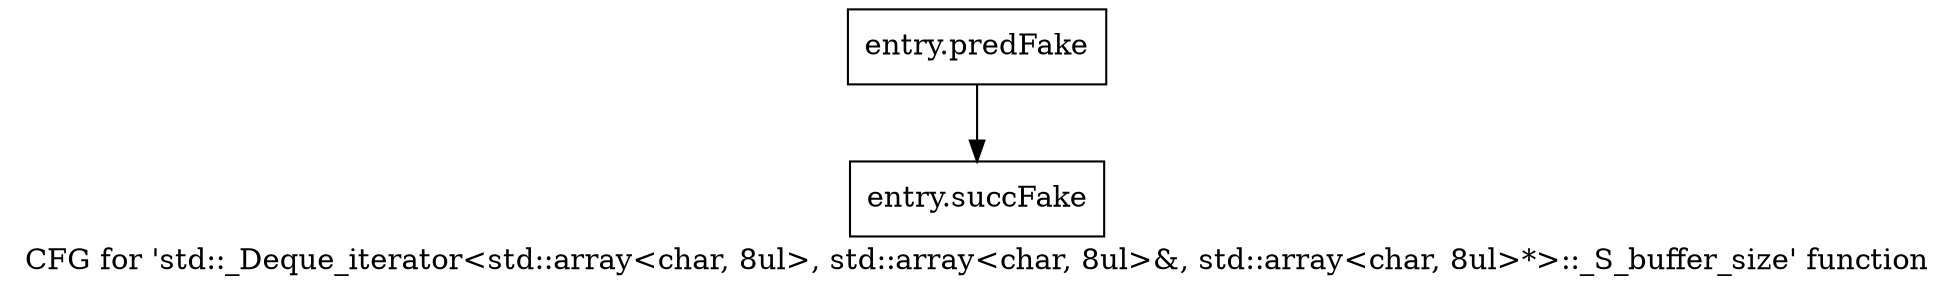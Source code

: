digraph "CFG for 'std::_Deque_iterator\<std::array\<char, 8ul\>, std::array\<char, 8ul\>&, std::array\<char, 8ul\>*\>::_S_buffer_size' function" {
	label="CFG for 'std::_Deque_iterator\<std::array\<char, 8ul\>, std::array\<char, 8ul\>&, std::array\<char, 8ul\>*\>::_S_buffer_size' function";

	Node0x574eb20 [shape=record,filename="/tools/Xilinx/Vitis_HLS/2023.1/tps/lnx64/gcc-8.3.0/lib/gcc/x86_64-pc-linux-gnu/8.3.0/../../../../include/c++/8.3.0/bits/stl_deque.h",linenumber="130",label="{entry.predFake}"];
	Node0x574eb20 -> Node0x58f2ae0[ callList="" memoryops="" filename="/tools/Xilinx/Vitis_HLS/2023.1/tps/lnx64/gcc-8.3.0/lib/gcc/x86_64-pc-linux-gnu/8.3.0/../../../../include/c++/8.3.0/bits/stl_deque.h" execusionnum="3"];
	Node0x58f2ae0 [shape=record,filename="/tools/Xilinx/Vitis_HLS/2023.1/tps/lnx64/gcc-8.3.0/lib/gcc/x86_64-pc-linux-gnu/8.3.0/../../../../include/c++/8.3.0/bits/stl_deque.h",linenumber="130",label="{entry.succFake}"];
}
